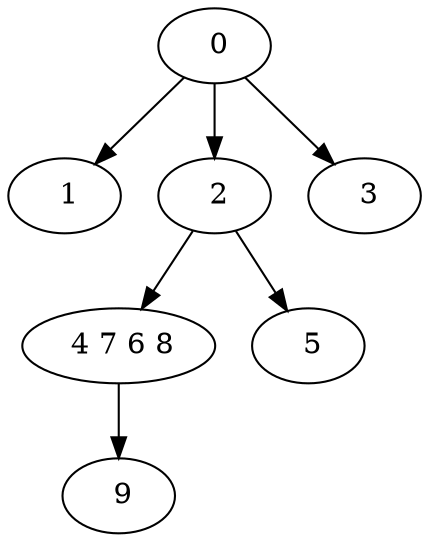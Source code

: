 digraph mytree {
" 0" -> " 1";
" 0" -> " 2";
" 0" -> " 3";
" 1";
" 2" -> " 4 7 6 8";
" 2" -> " 5";
" 4 7 6 8" -> " 9";
" 5";
" 3";
" 9";
}
